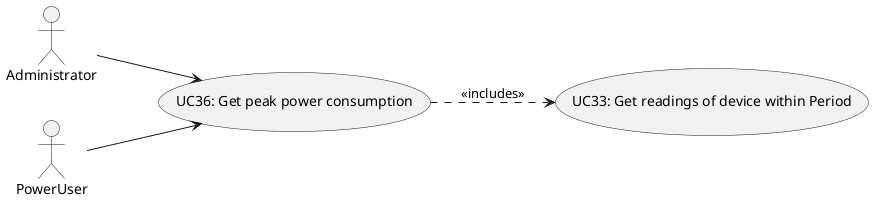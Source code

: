@startuml
'https://plantuml.com/use-case-diagram

left to right direction

Actor Administrator as admin
Actor PowerUser as pw


usecase "UC36: Get peak power consumption" as UC36
usecase "UC33: Get readings of device within Period" as UC33

admin --> UC36
pw --> UC36
UC36 --> UC33 #line.dashed : <<includes>>

@enduml
